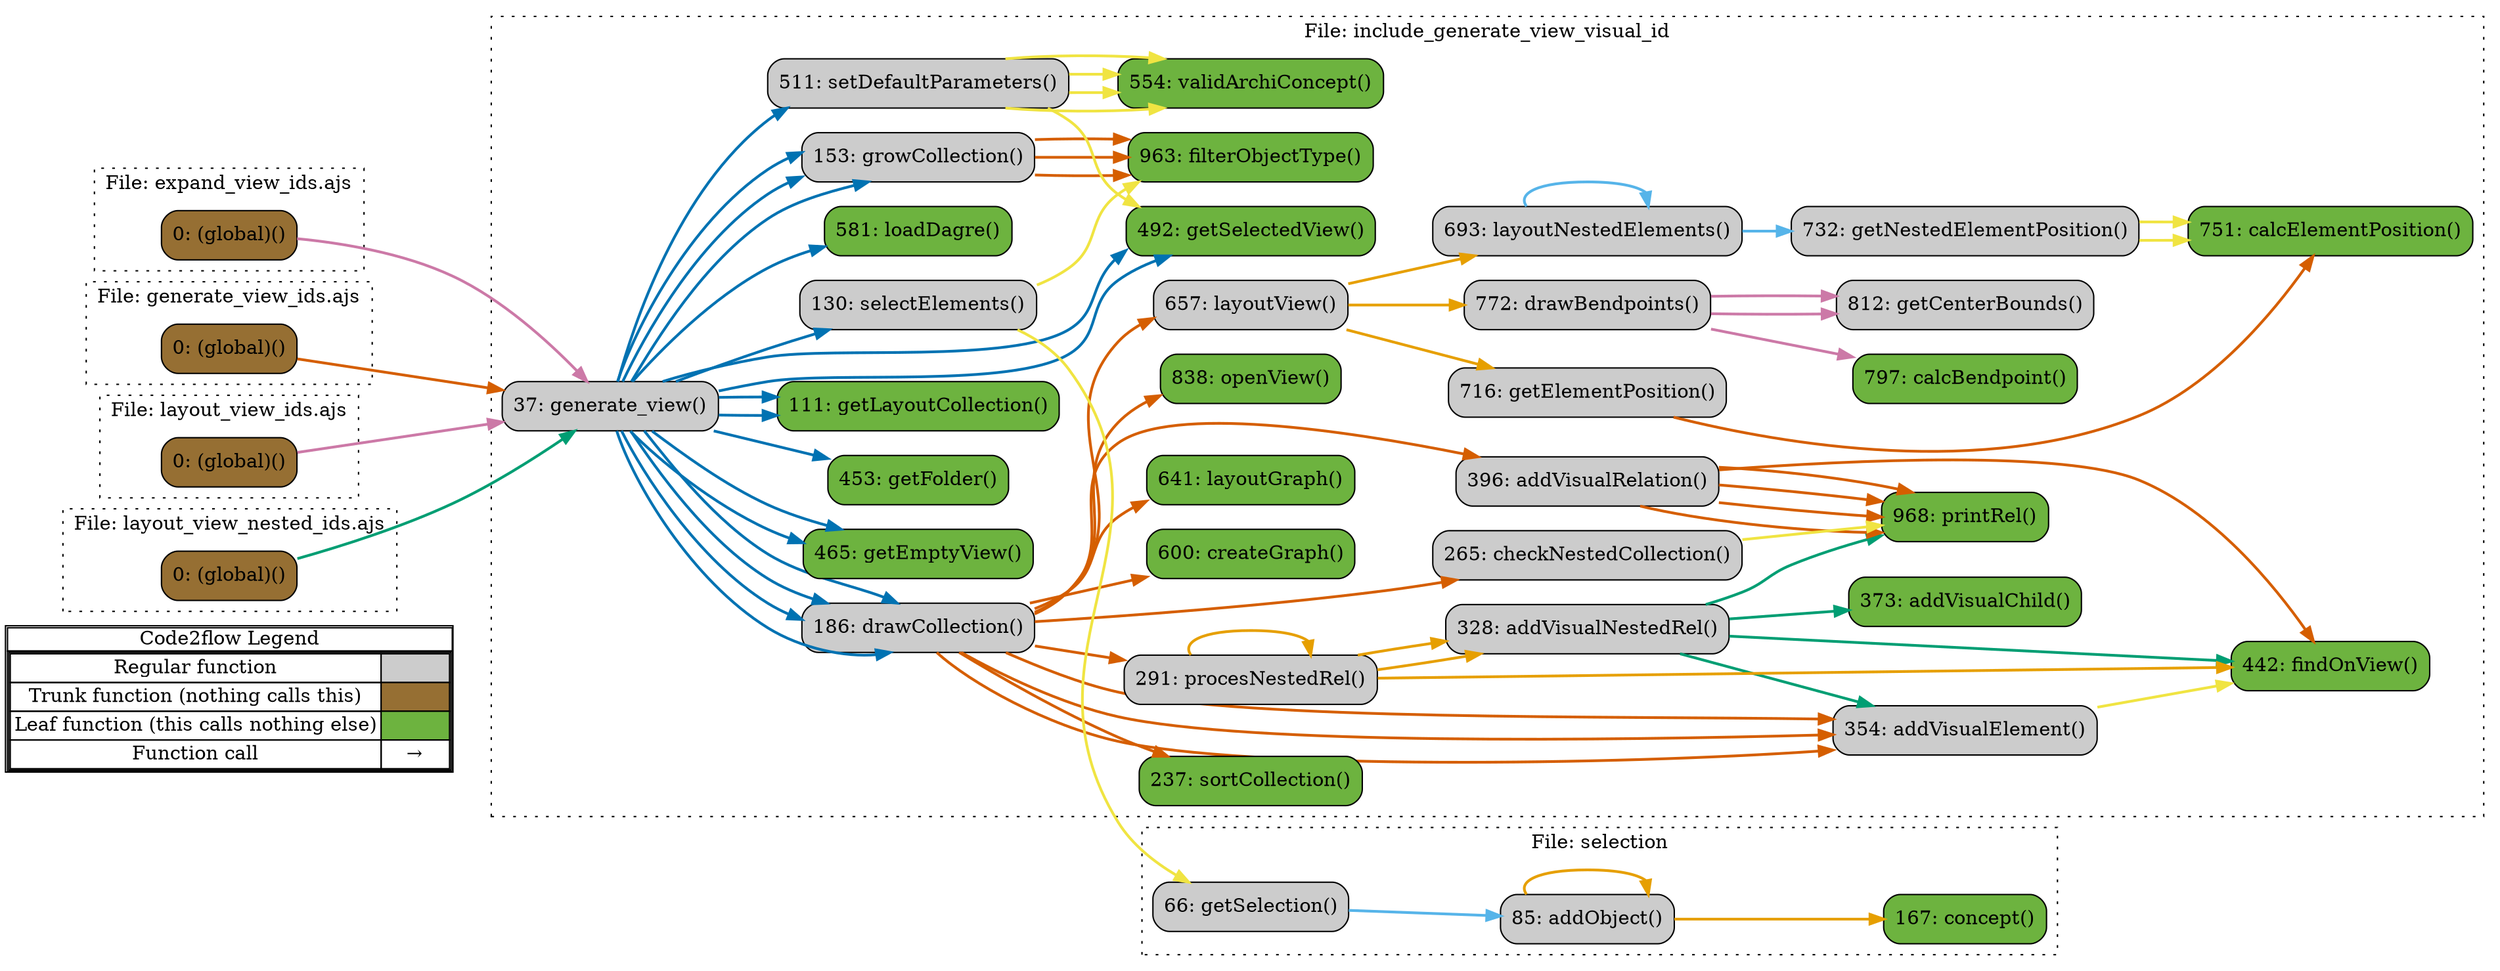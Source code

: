 digraph G {
//concentrate=true;
//splines="ortho";
rankdir="LR";
subgraph legend{
    rank = min;
    label = "legend";
    Legend [shape=none, margin=0, label = <
        <table cellspacing="0" cellpadding="0" border="1"><tr><td>Code2flow Legend</td></tr><tr><td>
        <table cellspacing="0">
        <tr><td>Regular function</td><td width="50px" bgcolor='#cccccc'></td></tr>
        <tr><td>Trunk function (nothing calls this)</td><td bgcolor='#966F33'></td></tr>
        <tr><td>Leaf function (this calls nothing else)</td><td bgcolor='#6db33f'></td></tr>
        <tr><td>Function call</td><td><font color='black'>&#8594;</font></td></tr>
        </table></td></tr></table>
        >];
}
node_208e45e7 -> node_3055d125 [color="#CC79A7" penwidth="2"];
node_4739b206 -> node_3055d125 [color="#D55E00" penwidth="2"];
node_3d99c68c -> node_f248b59d [color="#F0E442" penwidth="2"];
node_9095f20b -> node_a570edea [color="#009E73" penwidth="2"];
node_9095f20b -> node_3d99c68c [color="#009E73" penwidth="2"];
node_9095f20b -> node_f248b59d [color="#009E73" penwidth="2"];
node_9095f20b -> node_5969ea7b [color="#009E73" penwidth="2"];
node_a1e2bbae -> node_f248b59d [color="#D55E00" penwidth="2"];
node_a1e2bbae -> node_5969ea7b [color="#D55E00" penwidth="2"];
node_a1e2bbae -> node_5969ea7b [color="#D55E00" penwidth="2"];
node_a1e2bbae -> node_5969ea7b [color="#D55E00" penwidth="2"];
node_a1e2bbae -> node_5969ea7b [color="#D55E00" penwidth="2"];
node_14c79b14 -> node_5969ea7b [color="#F0E442" penwidth="2"];
node_48d0608f -> node_cccdb5d4 [color="#CC79A7" penwidth="2"];
node_48d0608f -> node_b98837ac [color="#CC79A7" penwidth="2"];
node_48d0608f -> node_b98837ac [color="#CC79A7" penwidth="2"];
node_ec61d1de -> node_3d99c68c [color="#D55E00" penwidth="2"];
node_ec61d1de -> node_3d99c68c [color="#D55E00" penwidth="2"];
node_ec61d1de -> node_3d99c68c [color="#D55E00" penwidth="2"];
node_ec61d1de -> node_a1e2bbae [color="#D55E00" penwidth="2"];
node_ec61d1de -> node_14c79b14 [color="#D55E00" penwidth="2"];
node_ec61d1de -> node_adc0a669 [color="#D55E00" penwidth="2"];
node_ec61d1de -> node_8a042b5b [color="#D55E00" penwidth="2"];
node_ec61d1de -> node_d5177659 [color="#D55E00" penwidth="2"];
node_ec61d1de -> node_c16c9cad [color="#D55E00" penwidth="2"];
node_ec61d1de -> node_0e99d3e9 [color="#D55E00" penwidth="2"];
node_ec61d1de -> node_b4850931 [color="#D55E00" penwidth="2"];
node_3055d125 -> node_ec61d1de [color="#0072B2" penwidth="2"];
node_3055d125 -> node_ec61d1de [color="#0072B2" penwidth="2"];
node_3055d125 -> node_ec61d1de [color="#0072B2" penwidth="2"];
node_3055d125 -> node_ec61d1de [color="#0072B2" penwidth="2"];
node_3055d125 -> node_f40d8d84 [color="#0072B2" penwidth="2"];
node_3055d125 -> node_f40d8d84 [color="#0072B2" penwidth="2"];
node_3055d125 -> node_b78fa9e6 [color="#0072B2" penwidth="2"];
node_3055d125 -> node_35a12a18 [color="#0072B2" penwidth="2"];
node_3055d125 -> node_35a12a18 [color="#0072B2" penwidth="2"];
node_3055d125 -> node_1e52aebd [color="#0072B2" penwidth="2"];
node_3055d125 -> node_1e52aebd [color="#0072B2" penwidth="2"];
node_3055d125 -> node_de9ee256 [color="#0072B2" penwidth="2"];
node_3055d125 -> node_de9ee256 [color="#0072B2" penwidth="2"];
node_3055d125 -> node_de9ee256 [color="#0072B2" penwidth="2"];
node_3055d125 -> node_31fc1105 [color="#0072B2" penwidth="2"];
node_3055d125 -> node_11896b7c [color="#0072B2" penwidth="2"];
node_3055d125 -> node_af714d54 [color="#0072B2" penwidth="2"];
node_8027f52e -> node_e4fa0880 [color="#D55E00" penwidth="2"];
node_fc7e8c74 -> node_e4fa0880 [color="#F0E442" penwidth="2"];
node_fc7e8c74 -> node_e4fa0880 [color="#F0E442" penwidth="2"];
node_de9ee256 -> node_3cffce07 [color="#D55E00" penwidth="2"];
node_de9ee256 -> node_3cffce07 [color="#D55E00" penwidth="2"];
node_de9ee256 -> node_3cffce07 [color="#D55E00" penwidth="2"];
node_651db162 -> node_fc7e8c74 [color="#56B4E9" penwidth="2"];
node_651db162 -> node_651db162 [color="#56B4E9" penwidth="2"];
node_d5177659 -> node_48d0608f [color="#E69F00" penwidth="2"];
node_d5177659 -> node_8027f52e [color="#E69F00" penwidth="2"];
node_d5177659 -> node_651db162 [color="#E69F00" penwidth="2"];
node_0e99d3e9 -> node_9095f20b [color="#E69F00" penwidth="2"];
node_0e99d3e9 -> node_9095f20b [color="#E69F00" penwidth="2"];
node_0e99d3e9 -> node_f248b59d [color="#E69F00" penwidth="2"];
node_0e99d3e9 -> node_0e99d3e9 [color="#E69F00" penwidth="2"];
node_11896b7c -> node_3cffce07 [color="#F0E442" penwidth="2"];
node_11896b7c -> node_474f4582 [color="#F0E442" penwidth="2"];
node_af714d54 -> node_1e52aebd [color="#F0E442" penwidth="2"];
node_af714d54 -> node_ab682b4a [color="#F0E442" penwidth="2"];
node_af714d54 -> node_ab682b4a [color="#F0E442" penwidth="2"];
node_af714d54 -> node_ab682b4a [color="#F0E442" penwidth="2"];
node_af714d54 -> node_ab682b4a [color="#F0E442" penwidth="2"];
node_3654ef0f -> node_3055d125 [color="#CC79A7" penwidth="2"];
node_bd44da9b -> node_3055d125 [color="#009E73" penwidth="2"];
node_b4a49c09 -> node_b4a49c09 [color="#E69F00" penwidth="2"];
node_b4a49c09 -> node_52d2acad [color="#E69F00" penwidth="2"];
node_474f4582 -> node_b4a49c09 [color="#56B4E9" penwidth="2"];
node_208e45e7 [label="0: (global)()" name="expand_view_ids.ajs::(global)" shape="rect" style="rounded,filled" fillcolor="#966F33" ];
node_4739b206 [label="0: (global)()" name="generate_view_ids.ajs::(global)" shape="rect" style="rounded,filled" fillcolor="#966F33" ];
node_a570edea [label="373: addVisualChild()" name="include_generate_view_visual_id::addVisualChild" shape="rect" style="rounded,filled" fillcolor="#6db33f" ];
node_3d99c68c [label="354: addVisualElement()" name="include_generate_view_visual_id::addVisualElement" shape="rect" style="rounded,filled" fillcolor="#cccccc" ];
node_9095f20b [label="328: addVisualNestedRel()" name="include_generate_view_visual_id::addVisualNestedRel" shape="rect" style="rounded,filled" fillcolor="#cccccc" ];
node_a1e2bbae [label="396: addVisualRelation()" name="include_generate_view_visual_id::addVisualRelation" shape="rect" style="rounded,filled" fillcolor="#cccccc" ];
node_cccdb5d4 [label="797: calcBendpoint()" name="include_generate_view_visual_id::calcBendpoint" shape="rect" style="rounded,filled" fillcolor="#6db33f" ];
node_e4fa0880 [label="751: calcElementPosition()" name="include_generate_view_visual_id::calcElementPosition" shape="rect" style="rounded,filled" fillcolor="#6db33f" ];
node_14c79b14 [label="265: checkNestedCollection()" name="include_generate_view_visual_id::checkNestedCollection" shape="rect" style="rounded,filled" fillcolor="#cccccc" ];
node_adc0a669 [label="600: createGraph()" name="include_generate_view_visual_id::createGraph" shape="rect" style="rounded,filled" fillcolor="#6db33f" ];
node_48d0608f [label="772: drawBendpoints()" name="include_generate_view_visual_id::drawBendpoints" shape="rect" style="rounded,filled" fillcolor="#cccccc" ];
node_ec61d1de [label="186: drawCollection()" name="include_generate_view_visual_id::drawCollection" shape="rect" style="rounded,filled" fillcolor="#cccccc" ];
node_3cffce07 [label="963: filterObjectType()" name="include_generate_view_visual_id::filterObjectType" shape="rect" style="rounded,filled" fillcolor="#6db33f" ];
node_f248b59d [label="442: findOnView()" name="include_generate_view_visual_id::findOnView" shape="rect" style="rounded,filled" fillcolor="#6db33f" ];
node_3055d125 [label="37: generate_view()" name="include_generate_view_visual_id::generate_view" shape="rect" style="rounded,filled" fillcolor="#cccccc" ];
node_b98837ac [label="812: getCenterBounds()" name="include_generate_view_visual_id::getCenterBounds" shape="rect" style="rounded,filled" fillcolor="#cccccc" ];
node_8027f52e [label="716: getElementPosition()" name="include_generate_view_visual_id::getElementPosition" shape="rect" style="rounded,filled" fillcolor="#cccccc" ];
node_f40d8d84 [label="465: getEmptyView()" name="include_generate_view_visual_id::getEmptyView" shape="rect" style="rounded,filled" fillcolor="#6db33f" ];
node_b78fa9e6 [label="453: getFolder()" name="include_generate_view_visual_id::getFolder" shape="rect" style="rounded,filled" fillcolor="#6db33f" ];
node_35a12a18 [label="111: getLayoutCollection()" name="include_generate_view_visual_id::getLayoutCollection" shape="rect" style="rounded,filled" fillcolor="#6db33f" ];
node_fc7e8c74 [label="732: getNestedElementPosition()" name="include_generate_view_visual_id::getNestedElementPosition" shape="rect" style="rounded,filled" fillcolor="#cccccc" ];
node_1e52aebd [label="492: getSelectedView()" name="include_generate_view_visual_id::getSelectedView" shape="rect" style="rounded,filled" fillcolor="#6db33f" ];
node_de9ee256 [label="153: growCollection()" name="include_generate_view_visual_id::growCollection" shape="rect" style="rounded,filled" fillcolor="#cccccc" ];
node_8a042b5b [label="641: layoutGraph()" name="include_generate_view_visual_id::layoutGraph" shape="rect" style="rounded,filled" fillcolor="#6db33f" ];
node_651db162 [label="693: layoutNestedElements()" name="include_generate_view_visual_id::layoutNestedElements" shape="rect" style="rounded,filled" fillcolor="#cccccc" ];
node_d5177659 [label="657: layoutView()" name="include_generate_view_visual_id::layoutView" shape="rect" style="rounded,filled" fillcolor="#cccccc" ];
node_31fc1105 [label="581: loadDagre()" name="include_generate_view_visual_id::loadDagre" shape="rect" style="rounded,filled" fillcolor="#6db33f" ];
node_c16c9cad [label="838: openView()" name="include_generate_view_visual_id::openView" shape="rect" style="rounded,filled" fillcolor="#6db33f" ];
node_5969ea7b [label="968: printRel()" name="include_generate_view_visual_id::printRel" shape="rect" style="rounded,filled" fillcolor="#6db33f" ];
node_0e99d3e9 [label="291: procesNestedRel()" name="include_generate_view_visual_id::procesNestedRel" shape="rect" style="rounded,filled" fillcolor="#cccccc" ];
node_11896b7c [label="130: selectElements()" name="include_generate_view_visual_id::selectElements" shape="rect" style="rounded,filled" fillcolor="#cccccc" ];
node_af714d54 [label="511: setDefaultParameters()" name="include_generate_view_visual_id::setDefaultParameters" shape="rect" style="rounded,filled" fillcolor="#cccccc" ];
node_b4850931 [label="237: sortCollection()" name="include_generate_view_visual_id::sortCollection" shape="rect" style="rounded,filled" fillcolor="#6db33f" ];
node_ab682b4a [label="554: validArchiConcept()" name="include_generate_view_visual_id::validArchiConcept" shape="rect" style="rounded,filled" fillcolor="#6db33f" ];
node_3654ef0f [label="0: (global)()" name="layout_view_ids.ajs::(global)" shape="rect" style="rounded,filled" fillcolor="#966F33" ];
node_bd44da9b [label="0: (global)()" name="layout_view_nested_ids.ajs::(global)" shape="rect" style="rounded,filled" fillcolor="#966F33" ];
node_b4a49c09 [label="85: addObject()" name="selection::addObject" shape="rect" style="rounded,filled" fillcolor="#cccccc" ];
node_52d2acad [label="167: concept()" name="selection::concept" shape="rect" style="rounded,filled" fillcolor="#6db33f" ];
node_474f4582 [label="66: getSelection()" name="selection::getSelection" shape="rect" style="rounded,filled" fillcolor="#cccccc" ];

subgraph cluster_88b422be {
    node_208e45e7;
    label="File: expand_view_ids.ajs";
    name="expand_view_ids.ajs";
    style="filled";
    graph[style=dotted];
};
subgraph cluster_1fa274ea {
    node_4739b206;
    label="File: generate_view_ids.ajs";
    name="generate_view_ids.ajs";
    style="filled";
    graph[style=dotted];
};
subgraph cluster_a5fb857f {
    node_3055d125 node_35a12a18 node_11896b7c node_de9ee256 node_ec61d1de node_b4850931 node_14c79b14 node_0e99d3e9 node_9095f20b node_3d99c68c node_a570edea node_a1e2bbae node_f248b59d node_b78fa9e6 node_f40d8d84 node_1e52aebd node_af714d54 node_ab682b4a node_31fc1105 node_adc0a669 node_8a042b5b node_d5177659 node_651db162 node_8027f52e node_fc7e8c74 node_e4fa0880 node_48d0608f node_cccdb5d4 node_b98837ac node_c16c9cad node_3cffce07 node_5969ea7b;
    label="File: include_generate_view_visual_id";
    name="include_generate_view_visual_id";
    style="filled";
    graph[style=dotted];
};
subgraph cluster_5a52f923 {
    node_3654ef0f;
    label="File: layout_view_ids.ajs";
    name="layout_view_ids.ajs";
    style="filled";
    graph[style=dotted];
};
subgraph cluster_95c41fbd {
    node_bd44da9b;
    label="File: layout_view_nested_ids.ajs";
    name="layout_view_nested_ids.ajs";
    style="filled";
    graph[style=dotted];
};
subgraph cluster_0538eea7 {
    node_474f4582 node_b4a49c09 node_52d2acad;
    label="File: selection";
    name="selection";
    style="filled";
    graph[style=dotted];
};
}
